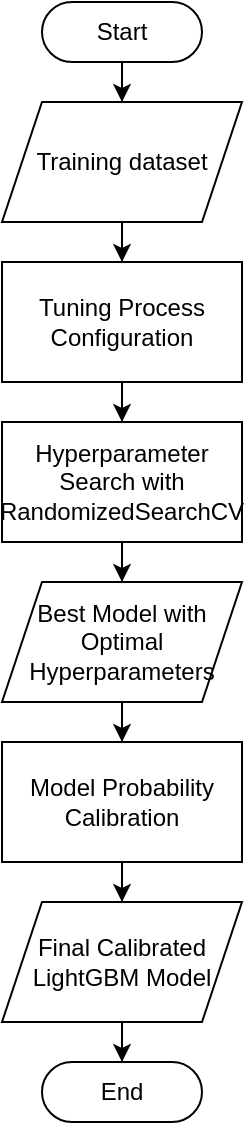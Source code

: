 <mxfile version="27.0.9">
  <diagram name="Page-1" id="fJQKvYSDg5BPfoZSww_d">
    <mxGraphModel dx="601" dy="365" grid="1" gridSize="10" guides="1" tooltips="1" connect="1" arrows="1" fold="1" page="1" pageScale="1" pageWidth="827" pageHeight="1169" math="0" shadow="0">
      <root>
        <mxCell id="0" />
        <mxCell id="1" parent="0" />
        <mxCell id="T-YeJm0OnnebPTPB74lk-3" value="" style="edgeStyle=orthogonalEdgeStyle;rounded=0;orthogonalLoop=1;jettySize=auto;html=1;" edge="1" parent="1" source="T-YeJm0OnnebPTPB74lk-1" target="T-YeJm0OnnebPTPB74lk-2">
          <mxGeometry relative="1" as="geometry" />
        </mxCell>
        <mxCell id="T-YeJm0OnnebPTPB74lk-1" value="Start" style="html=1;dashed=0;whiteSpace=wrap;shape=mxgraph.dfd.start" vertex="1" parent="1">
          <mxGeometry x="360" y="370" width="80" height="30" as="geometry" />
        </mxCell>
        <mxCell id="T-YeJm0OnnebPTPB74lk-5" value="" style="edgeStyle=orthogonalEdgeStyle;rounded=0;orthogonalLoop=1;jettySize=auto;html=1;" edge="1" parent="1" source="T-YeJm0OnnebPTPB74lk-2" target="T-YeJm0OnnebPTPB74lk-4">
          <mxGeometry relative="1" as="geometry" />
        </mxCell>
        <mxCell id="T-YeJm0OnnebPTPB74lk-2" value="Training dataset" style="shape=parallelogram;perimeter=parallelogramPerimeter;whiteSpace=wrap;html=1;fixedSize=1;" vertex="1" parent="1">
          <mxGeometry x="340" y="420" width="120" height="60" as="geometry" />
        </mxCell>
        <mxCell id="T-YeJm0OnnebPTPB74lk-7" value="" style="edgeStyle=orthogonalEdgeStyle;rounded=0;orthogonalLoop=1;jettySize=auto;html=1;" edge="1" parent="1" source="T-YeJm0OnnebPTPB74lk-4" target="T-YeJm0OnnebPTPB74lk-6">
          <mxGeometry relative="1" as="geometry" />
        </mxCell>
        <mxCell id="T-YeJm0OnnebPTPB74lk-4" value="Tuning Process Configuration" style="rounded=0;whiteSpace=wrap;html=1;" vertex="1" parent="1">
          <mxGeometry x="340" y="500" width="120" height="60" as="geometry" />
        </mxCell>
        <mxCell id="T-YeJm0OnnebPTPB74lk-10" value="" style="edgeStyle=orthogonalEdgeStyle;rounded=0;orthogonalLoop=1;jettySize=auto;html=1;" edge="1" parent="1" source="T-YeJm0OnnebPTPB74lk-6" target="T-YeJm0OnnebPTPB74lk-9">
          <mxGeometry relative="1" as="geometry" />
        </mxCell>
        <mxCell id="T-YeJm0OnnebPTPB74lk-6" value="&lt;p&gt;Hyperparameter Search with RandomizedSearchCV&lt;/p&gt;" style="rounded=0;whiteSpace=wrap;html=1;" vertex="1" parent="1">
          <mxGeometry x="340" y="580" width="120" height="60" as="geometry" />
        </mxCell>
        <mxCell id="T-YeJm0OnnebPTPB74lk-12" value="" style="edgeStyle=orthogonalEdgeStyle;rounded=0;orthogonalLoop=1;jettySize=auto;html=1;" edge="1" parent="1" source="T-YeJm0OnnebPTPB74lk-9" target="T-YeJm0OnnebPTPB74lk-11">
          <mxGeometry relative="1" as="geometry" />
        </mxCell>
        <mxCell id="T-YeJm0OnnebPTPB74lk-9" value="Best Model with Optimal Hyperparameters" style="shape=parallelogram;perimeter=parallelogramPerimeter;whiteSpace=wrap;html=1;fixedSize=1;" vertex="1" parent="1">
          <mxGeometry x="340" y="660" width="120" height="60" as="geometry" />
        </mxCell>
        <mxCell id="T-YeJm0OnnebPTPB74lk-15" value="" style="edgeStyle=orthogonalEdgeStyle;rounded=0;orthogonalLoop=1;jettySize=auto;html=1;" edge="1" parent="1" source="T-YeJm0OnnebPTPB74lk-11" target="T-YeJm0OnnebPTPB74lk-14">
          <mxGeometry relative="1" as="geometry" />
        </mxCell>
        <mxCell id="T-YeJm0OnnebPTPB74lk-11" value="&lt;p&gt;Model Probability Calibration&lt;/p&gt;" style="rounded=0;whiteSpace=wrap;html=1;" vertex="1" parent="1">
          <mxGeometry x="340" y="740" width="120" height="60" as="geometry" />
        </mxCell>
        <mxCell id="T-YeJm0OnnebPTPB74lk-17" value="" style="edgeStyle=orthogonalEdgeStyle;rounded=0;orthogonalLoop=1;jettySize=auto;html=1;" edge="1" parent="1" source="T-YeJm0OnnebPTPB74lk-14" target="T-YeJm0OnnebPTPB74lk-16">
          <mxGeometry relative="1" as="geometry" />
        </mxCell>
        <mxCell id="T-YeJm0OnnebPTPB74lk-14" value="Final Calibrated LightGBM Model" style="shape=parallelogram;perimeter=parallelogramPerimeter;whiteSpace=wrap;html=1;fixedSize=1;" vertex="1" parent="1">
          <mxGeometry x="340" y="820" width="120" height="60" as="geometry" />
        </mxCell>
        <mxCell id="T-YeJm0OnnebPTPB74lk-16" value="End" style="html=1;dashed=0;whiteSpace=wrap;shape=mxgraph.dfd.start" vertex="1" parent="1">
          <mxGeometry x="360" y="900" width="80" height="30" as="geometry" />
        </mxCell>
      </root>
    </mxGraphModel>
  </diagram>
</mxfile>
